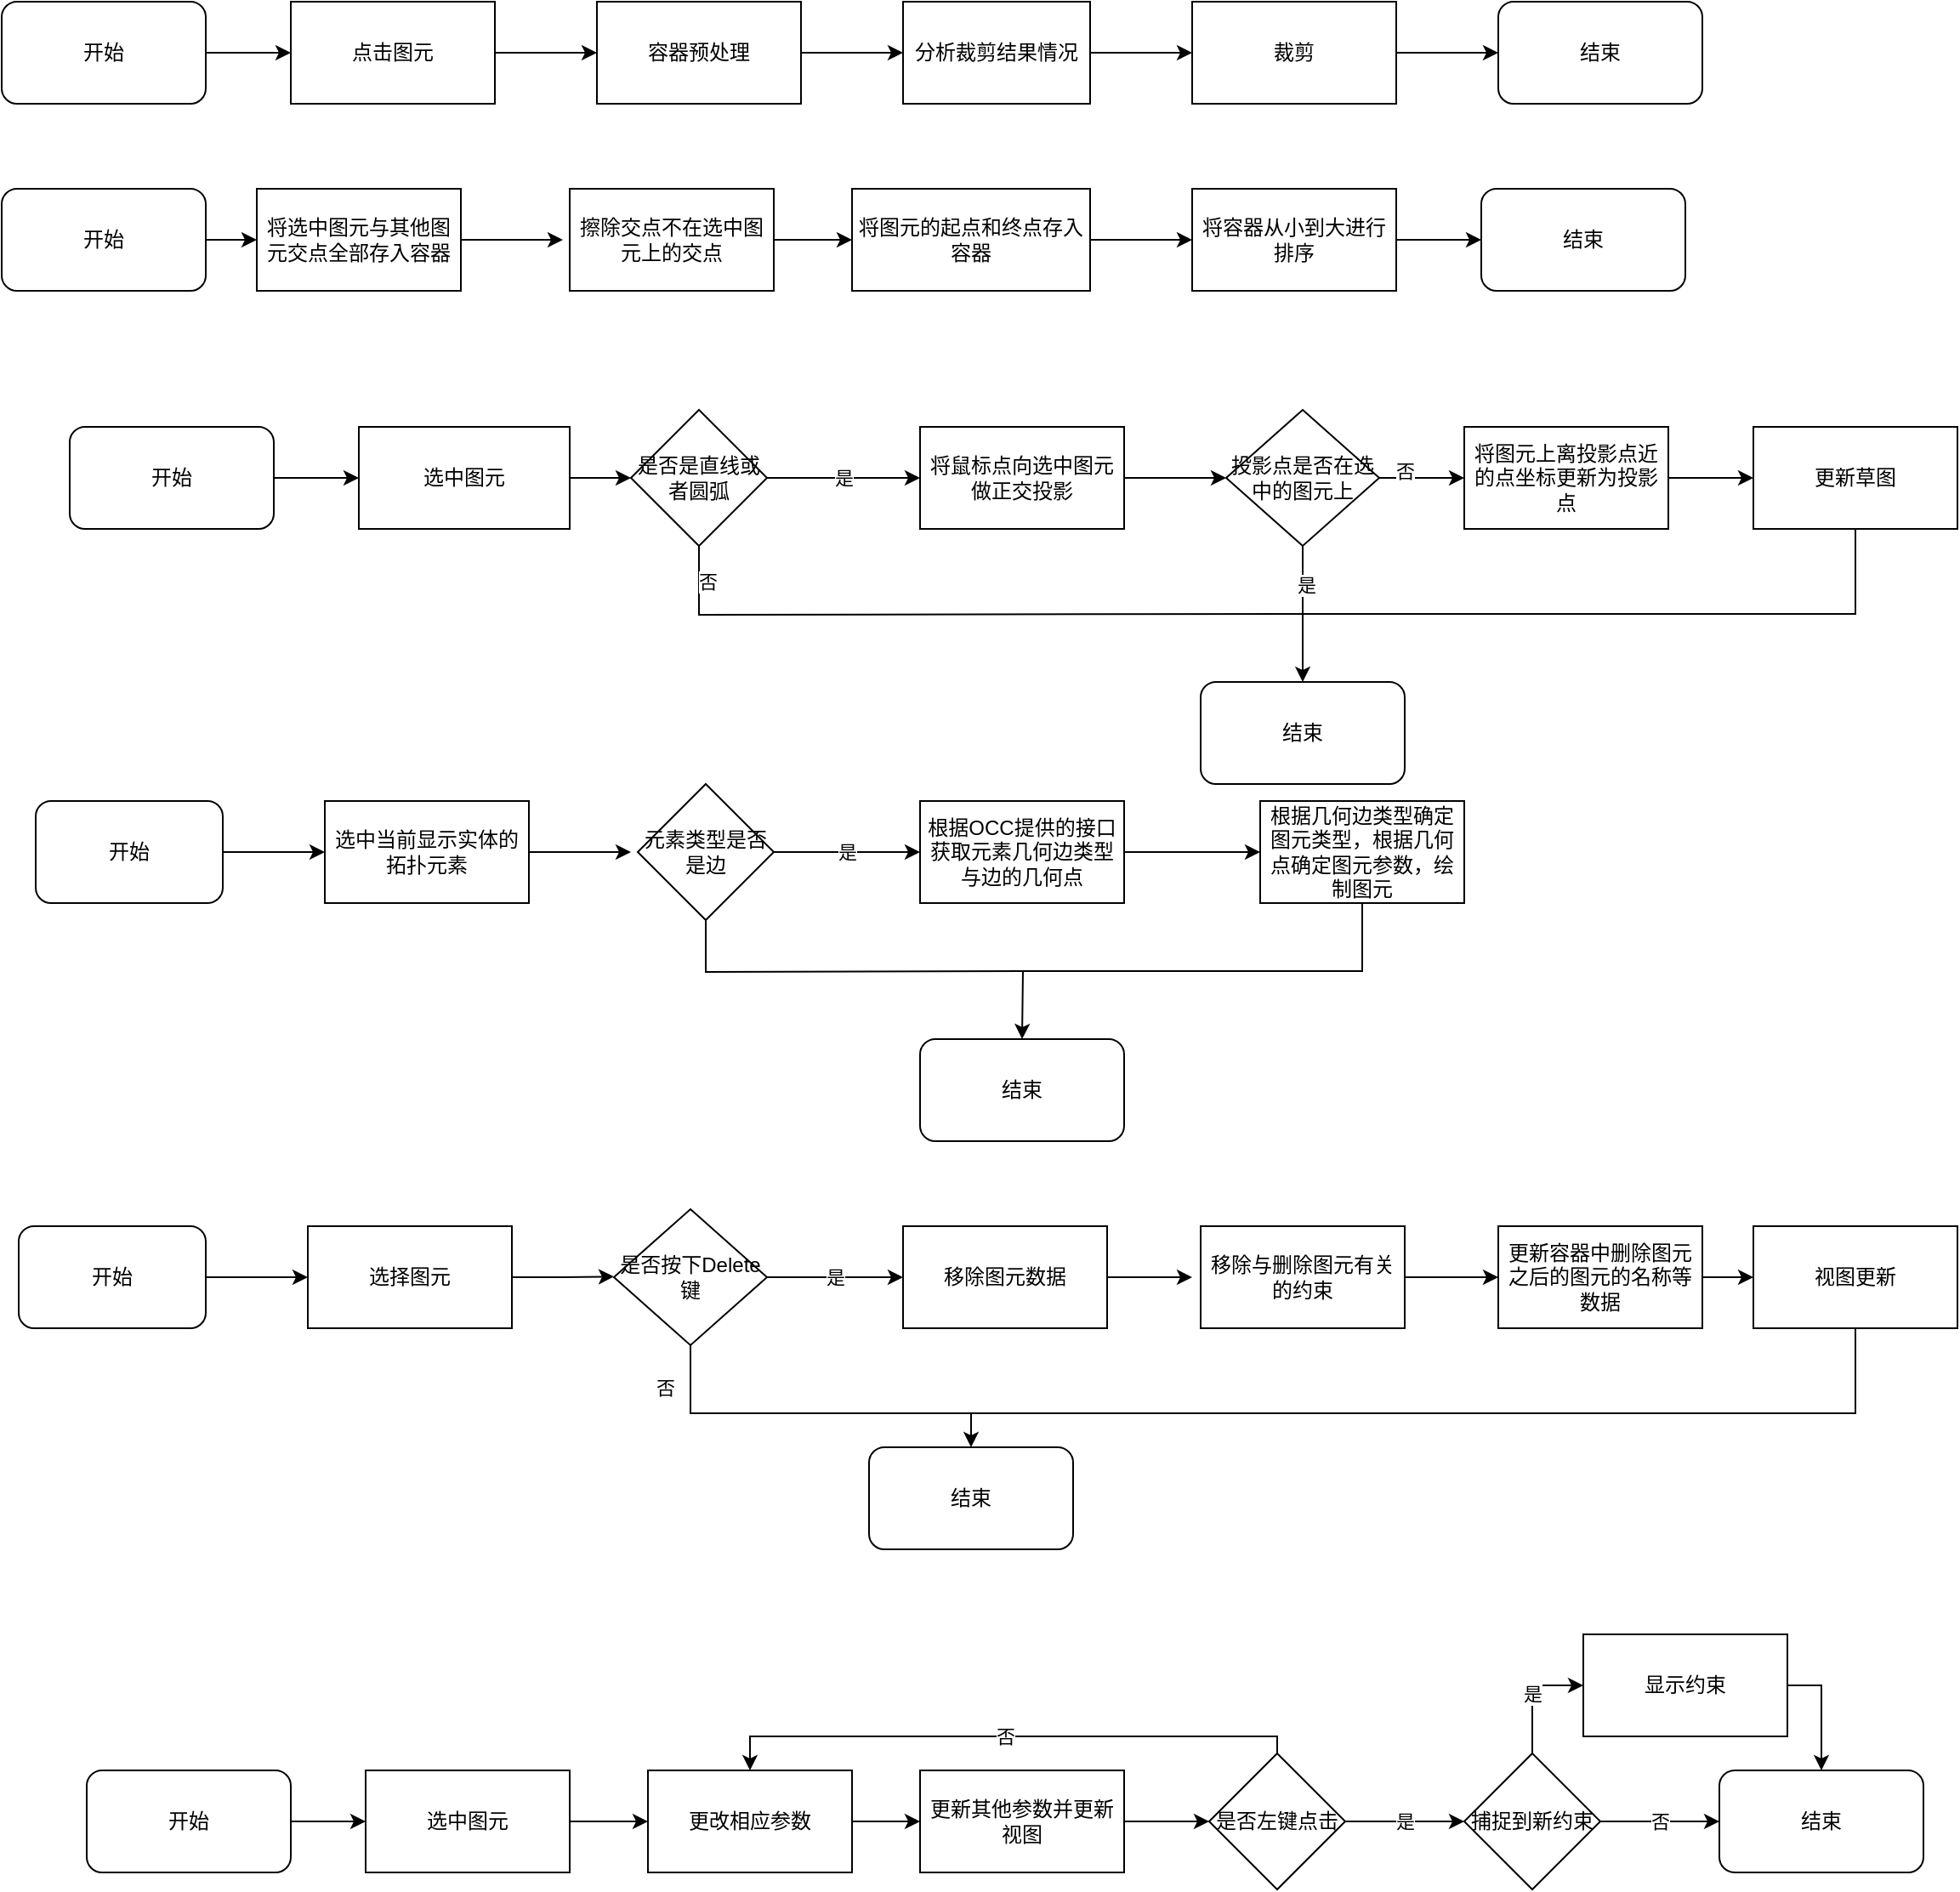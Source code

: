 <mxfile version="21.0.4" type="github">
  <diagram name="第 1 页" id="mJHwze7i6DlVu6vwDOK6">
    <mxGraphModel dx="1400" dy="820" grid="1" gridSize="10" guides="1" tooltips="1" connect="1" arrows="1" fold="1" page="1" pageScale="1" pageWidth="827" pageHeight="1169" math="0" shadow="0">
      <root>
        <mxCell id="0" />
        <mxCell id="1" parent="0" />
        <mxCell id="r2CdzehN_HjlSvo2RU6R-2" style="edgeStyle=orthogonalEdgeStyle;rounded=0;orthogonalLoop=1;jettySize=auto;html=1;exitX=1;exitY=0.5;exitDx=0;exitDy=0;" edge="1" parent="1" source="r2CdzehN_HjlSvo2RU6R-1">
          <mxGeometry relative="1" as="geometry">
            <mxPoint x="190" y="150" as="targetPoint" />
          </mxGeometry>
        </mxCell>
        <mxCell id="r2CdzehN_HjlSvo2RU6R-1" value="开始" style="rounded=1;whiteSpace=wrap;html=1;" vertex="1" parent="1">
          <mxGeometry x="20" y="120" width="120" height="60" as="geometry" />
        </mxCell>
        <mxCell id="r2CdzehN_HjlSvo2RU6R-3" value="点击图元" style="rounded=0;whiteSpace=wrap;html=1;" vertex="1" parent="1">
          <mxGeometry x="190" y="120" width="120" height="60" as="geometry" />
        </mxCell>
        <mxCell id="r2CdzehN_HjlSvo2RU6R-4" value="" style="endArrow=classic;html=1;rounded=0;exitX=1;exitY=0.5;exitDx=0;exitDy=0;" edge="1" parent="1" source="r2CdzehN_HjlSvo2RU6R-3">
          <mxGeometry width="50" height="50" relative="1" as="geometry">
            <mxPoint x="360" y="190" as="sourcePoint" />
            <mxPoint x="370" y="150" as="targetPoint" />
          </mxGeometry>
        </mxCell>
        <mxCell id="r2CdzehN_HjlSvo2RU6R-5" value="容器预处理" style="rounded=0;whiteSpace=wrap;html=1;" vertex="1" parent="1">
          <mxGeometry x="370" y="120" width="120" height="60" as="geometry" />
        </mxCell>
        <mxCell id="r2CdzehN_HjlSvo2RU6R-6" value="" style="endArrow=classic;html=1;rounded=0;exitX=1;exitY=0.5;exitDx=0;exitDy=0;" edge="1" parent="1" source="r2CdzehN_HjlSvo2RU6R-5">
          <mxGeometry width="50" height="50" relative="1" as="geometry">
            <mxPoint x="580" y="190" as="sourcePoint" />
            <mxPoint x="550" y="150" as="targetPoint" />
          </mxGeometry>
        </mxCell>
        <mxCell id="r2CdzehN_HjlSvo2RU6R-7" value="分析裁剪结果情况" style="rounded=0;whiteSpace=wrap;html=1;" vertex="1" parent="1">
          <mxGeometry x="550" y="120" width="110" height="60" as="geometry" />
        </mxCell>
        <mxCell id="r2CdzehN_HjlSvo2RU6R-8" value="" style="endArrow=classic;html=1;rounded=0;exitX=1;exitY=0.5;exitDx=0;exitDy=0;" edge="1" parent="1" source="r2CdzehN_HjlSvo2RU6R-7">
          <mxGeometry width="50" height="50" relative="1" as="geometry">
            <mxPoint x="680" y="180" as="sourcePoint" />
            <mxPoint x="720" y="150" as="targetPoint" />
          </mxGeometry>
        </mxCell>
        <mxCell id="r2CdzehN_HjlSvo2RU6R-9" value="裁剪" style="rounded=0;whiteSpace=wrap;html=1;" vertex="1" parent="1">
          <mxGeometry x="720" y="120" width="120" height="60" as="geometry" />
        </mxCell>
        <mxCell id="r2CdzehN_HjlSvo2RU6R-10" value="" style="endArrow=classic;html=1;rounded=0;exitX=1;exitY=0.5;exitDx=0;exitDy=0;" edge="1" parent="1" source="r2CdzehN_HjlSvo2RU6R-9">
          <mxGeometry width="50" height="50" relative="1" as="geometry">
            <mxPoint x="880" y="180" as="sourcePoint" />
            <mxPoint x="900" y="150" as="targetPoint" />
          </mxGeometry>
        </mxCell>
        <mxCell id="r2CdzehN_HjlSvo2RU6R-11" value="结束" style="rounded=1;whiteSpace=wrap;html=1;" vertex="1" parent="1">
          <mxGeometry x="890" y="230" width="120" height="60" as="geometry" />
        </mxCell>
        <mxCell id="r2CdzehN_HjlSvo2RU6R-12" value="开始" style="rounded=1;whiteSpace=wrap;html=1;" vertex="1" parent="1">
          <mxGeometry x="20" y="230" width="120" height="60" as="geometry" />
        </mxCell>
        <mxCell id="r2CdzehN_HjlSvo2RU6R-13" value="将选中图元与其他图元交点全部存入容器" style="rounded=0;whiteSpace=wrap;html=1;" vertex="1" parent="1">
          <mxGeometry x="170" y="230" width="120" height="60" as="geometry" />
        </mxCell>
        <mxCell id="r2CdzehN_HjlSvo2RU6R-14" value="擦除交点不在选中图元上的交点" style="rounded=0;whiteSpace=wrap;html=1;" vertex="1" parent="1">
          <mxGeometry x="354" y="230" width="120" height="60" as="geometry" />
        </mxCell>
        <mxCell id="r2CdzehN_HjlSvo2RU6R-15" value="将图元的起点和终点存入容器" style="rounded=0;whiteSpace=wrap;html=1;" vertex="1" parent="1">
          <mxGeometry x="520" y="230" width="140" height="60" as="geometry" />
        </mxCell>
        <mxCell id="r2CdzehN_HjlSvo2RU6R-16" value="将容器从小到大进行排序" style="rounded=0;whiteSpace=wrap;html=1;" vertex="1" parent="1">
          <mxGeometry x="720" y="230" width="120" height="60" as="geometry" />
        </mxCell>
        <mxCell id="r2CdzehN_HjlSvo2RU6R-18" value="" style="endArrow=classic;html=1;rounded=0;exitX=1;exitY=0.5;exitDx=0;exitDy=0;entryX=0;entryY=0.5;entryDx=0;entryDy=0;" edge="1" parent="1" source="r2CdzehN_HjlSvo2RU6R-12" target="r2CdzehN_HjlSvo2RU6R-13">
          <mxGeometry width="50" height="50" relative="1" as="geometry">
            <mxPoint y="310" as="sourcePoint" />
            <mxPoint x="50" y="260" as="targetPoint" />
          </mxGeometry>
        </mxCell>
        <mxCell id="r2CdzehN_HjlSvo2RU6R-19" value="" style="endArrow=classic;html=1;rounded=0;exitX=1;exitY=0.5;exitDx=0;exitDy=0;" edge="1" parent="1" source="r2CdzehN_HjlSvo2RU6R-13">
          <mxGeometry width="50" height="50" relative="1" as="geometry">
            <mxPoint x="310" y="390" as="sourcePoint" />
            <mxPoint x="350" y="260" as="targetPoint" />
          </mxGeometry>
        </mxCell>
        <mxCell id="r2CdzehN_HjlSvo2RU6R-20" value="" style="endArrow=classic;html=1;rounded=0;exitX=1;exitY=0.5;exitDx=0;exitDy=0;entryX=0;entryY=0.5;entryDx=0;entryDy=0;" edge="1" parent="1" source="r2CdzehN_HjlSvo2RU6R-14" target="r2CdzehN_HjlSvo2RU6R-15">
          <mxGeometry width="50" height="50" relative="1" as="geometry">
            <mxPoint x="460" y="380" as="sourcePoint" />
            <mxPoint x="510" y="330" as="targetPoint" />
          </mxGeometry>
        </mxCell>
        <mxCell id="r2CdzehN_HjlSvo2RU6R-21" value="" style="endArrow=classic;html=1;rounded=0;exitX=1;exitY=0.5;exitDx=0;exitDy=0;entryX=0;entryY=0.5;entryDx=0;entryDy=0;" edge="1" parent="1" source="r2CdzehN_HjlSvo2RU6R-15" target="r2CdzehN_HjlSvo2RU6R-16">
          <mxGeometry width="50" height="50" relative="1" as="geometry">
            <mxPoint x="670" y="260" as="sourcePoint" />
            <mxPoint x="810" y="320" as="targetPoint" />
          </mxGeometry>
        </mxCell>
        <mxCell id="r2CdzehN_HjlSvo2RU6R-22" value="" style="endArrow=classic;html=1;rounded=0;exitX=1;exitY=0.5;exitDx=0;exitDy=0;entryX=0;entryY=0.5;entryDx=0;entryDy=0;" edge="1" parent="1" source="r2CdzehN_HjlSvo2RU6R-16">
          <mxGeometry width="50" height="50" relative="1" as="geometry">
            <mxPoint x="730" y="390" as="sourcePoint" />
            <mxPoint x="890" y="260" as="targetPoint" />
          </mxGeometry>
        </mxCell>
        <mxCell id="r2CdzehN_HjlSvo2RU6R-23" value="结束" style="rounded=1;whiteSpace=wrap;html=1;" vertex="1" parent="1">
          <mxGeometry x="900" y="120" width="120" height="60" as="geometry" />
        </mxCell>
        <mxCell id="r2CdzehN_HjlSvo2RU6R-47" style="edgeStyle=orthogonalEdgeStyle;rounded=0;orthogonalLoop=1;jettySize=auto;html=1;exitX=1;exitY=0.5;exitDx=0;exitDy=0;" edge="1" parent="1" source="r2CdzehN_HjlSvo2RU6R-46">
          <mxGeometry relative="1" as="geometry">
            <mxPoint x="230" y="400" as="targetPoint" />
          </mxGeometry>
        </mxCell>
        <mxCell id="r2CdzehN_HjlSvo2RU6R-46" value="开始" style="rounded=1;whiteSpace=wrap;html=1;" vertex="1" parent="1">
          <mxGeometry x="60" y="370" width="120" height="60" as="geometry" />
        </mxCell>
        <mxCell id="r2CdzehN_HjlSvo2RU6R-49" style="edgeStyle=orthogonalEdgeStyle;rounded=0;orthogonalLoop=1;jettySize=auto;html=1;exitX=1;exitY=0.5;exitDx=0;exitDy=0;" edge="1" parent="1" source="r2CdzehN_HjlSvo2RU6R-48">
          <mxGeometry relative="1" as="geometry">
            <mxPoint x="390" y="400" as="targetPoint" />
          </mxGeometry>
        </mxCell>
        <mxCell id="r2CdzehN_HjlSvo2RU6R-48" value="选中图元" style="rounded=0;whiteSpace=wrap;html=1;" vertex="1" parent="1">
          <mxGeometry x="230" y="370" width="124" height="60" as="geometry" />
        </mxCell>
        <mxCell id="r2CdzehN_HjlSvo2RU6R-50" value="是否是直线或者圆弧" style="rhombus;whiteSpace=wrap;html=1;" vertex="1" parent="1">
          <mxGeometry x="390" y="360" width="80" height="80" as="geometry" />
        </mxCell>
        <mxCell id="r2CdzehN_HjlSvo2RU6R-52" value="是" style="endArrow=classic;html=1;rounded=0;exitX=1;exitY=0.5;exitDx=0;exitDy=0;" edge="1" parent="1" source="r2CdzehN_HjlSvo2RU6R-50">
          <mxGeometry width="50" height="50" relative="1" as="geometry">
            <mxPoint x="610" y="310" as="sourcePoint" />
            <mxPoint x="560" y="400" as="targetPoint" />
          </mxGeometry>
        </mxCell>
        <mxCell id="r2CdzehN_HjlSvo2RU6R-53" value="将鼠标点向选中图元做正交投影" style="rounded=0;whiteSpace=wrap;html=1;" vertex="1" parent="1">
          <mxGeometry x="560" y="370" width="120" height="60" as="geometry" />
        </mxCell>
        <mxCell id="r2CdzehN_HjlSvo2RU6R-54" value="" style="endArrow=classic;html=1;rounded=0;exitX=1;exitY=0.5;exitDx=0;exitDy=0;" edge="1" parent="1" source="r2CdzehN_HjlSvo2RU6R-53">
          <mxGeometry width="50" height="50" relative="1" as="geometry">
            <mxPoint x="610" y="390" as="sourcePoint" />
            <mxPoint x="740" y="400" as="targetPoint" />
          </mxGeometry>
        </mxCell>
        <mxCell id="r2CdzehN_HjlSvo2RU6R-55" value="投影点是否在选中的图元上" style="rhombus;whiteSpace=wrap;html=1;" vertex="1" parent="1">
          <mxGeometry x="740" y="360" width="90" height="80" as="geometry" />
        </mxCell>
        <mxCell id="r2CdzehN_HjlSvo2RU6R-56" value="" style="endArrow=classic;html=1;rounded=0;exitX=1;exitY=0.5;exitDx=0;exitDy=0;" edge="1" parent="1" source="r2CdzehN_HjlSvo2RU6R-55">
          <mxGeometry width="50" height="50" relative="1" as="geometry">
            <mxPoint x="610" y="380" as="sourcePoint" />
            <mxPoint x="880" y="400" as="targetPoint" />
          </mxGeometry>
        </mxCell>
        <mxCell id="r2CdzehN_HjlSvo2RU6R-57" value="否" style="edgeLabel;html=1;align=center;verticalAlign=middle;resizable=0;points=[];" vertex="1" connectable="0" parent="r2CdzehN_HjlSvo2RU6R-56">
          <mxGeometry x="-0.416" y="4" relative="1" as="geometry">
            <mxPoint as="offset" />
          </mxGeometry>
        </mxCell>
        <mxCell id="r2CdzehN_HjlSvo2RU6R-58" value="将图元上离投影点近的点坐标更新为投影点" style="rounded=0;whiteSpace=wrap;html=1;" vertex="1" parent="1">
          <mxGeometry x="880" y="370" width="120" height="60" as="geometry" />
        </mxCell>
        <mxCell id="r2CdzehN_HjlSvo2RU6R-60" value="更新草图" style="rounded=0;whiteSpace=wrap;html=1;" vertex="1" parent="1">
          <mxGeometry x="1050" y="370" width="120" height="60" as="geometry" />
        </mxCell>
        <mxCell id="r2CdzehN_HjlSvo2RU6R-62" value="" style="endArrow=classic;html=1;rounded=0;exitX=1;exitY=0.5;exitDx=0;exitDy=0;entryX=0;entryY=0.5;entryDx=0;entryDy=0;" edge="1" parent="1" source="r2CdzehN_HjlSvo2RU6R-58" target="r2CdzehN_HjlSvo2RU6R-60">
          <mxGeometry width="50" height="50" relative="1" as="geometry">
            <mxPoint x="980" y="530" as="sourcePoint" />
            <mxPoint x="1030" y="480" as="targetPoint" />
          </mxGeometry>
        </mxCell>
        <mxCell id="r2CdzehN_HjlSvo2RU6R-67" value="" style="endArrow=none;html=1;rounded=0;entryX=0.5;entryY=1;entryDx=0;entryDy=0;edgeStyle=orthogonalEdgeStyle;" edge="1" parent="1" target="r2CdzehN_HjlSvo2RU6R-60">
          <mxGeometry width="50" height="50" relative="1" as="geometry">
            <mxPoint x="780" y="480" as="sourcePoint" />
            <mxPoint x="1020" y="490" as="targetPoint" />
            <Array as="points">
              <mxPoint x="1110" y="480" />
            </Array>
          </mxGeometry>
        </mxCell>
        <mxCell id="r2CdzehN_HjlSvo2RU6R-68" value="" style="endArrow=none;html=1;rounded=0;entryX=0.5;entryY=1;entryDx=0;entryDy=0;edgeStyle=orthogonalEdgeStyle;" edge="1" parent="1" target="r2CdzehN_HjlSvo2RU6R-50">
          <mxGeometry width="50" height="50" relative="1" as="geometry">
            <mxPoint x="780" y="480" as="sourcePoint" />
            <mxPoint x="380" y="460" as="targetPoint" />
          </mxGeometry>
        </mxCell>
        <mxCell id="r2CdzehN_HjlSvo2RU6R-69" value="否" style="edgeLabel;html=1;align=center;verticalAlign=middle;resizable=0;points=[];" vertex="1" connectable="0" parent="r2CdzehN_HjlSvo2RU6R-68">
          <mxGeometry x="0.752" y="-3" relative="1" as="geometry">
            <mxPoint x="-3" y="-17" as="offset" />
          </mxGeometry>
        </mxCell>
        <mxCell id="r2CdzehN_HjlSvo2RU6R-70" value="结束" style="rounded=1;whiteSpace=wrap;html=1;" vertex="1" parent="1">
          <mxGeometry x="725" y="520" width="120" height="60" as="geometry" />
        </mxCell>
        <mxCell id="r2CdzehN_HjlSvo2RU6R-72" value="" style="endArrow=classic;html=1;rounded=0;exitX=0.5;exitY=1;exitDx=0;exitDy=0;entryX=0.5;entryY=0;entryDx=0;entryDy=0;" edge="1" parent="1" source="r2CdzehN_HjlSvo2RU6R-55" target="r2CdzehN_HjlSvo2RU6R-70">
          <mxGeometry width="50" height="50" relative="1" as="geometry">
            <mxPoint x="860" y="570" as="sourcePoint" />
            <mxPoint x="910" y="520" as="targetPoint" />
          </mxGeometry>
        </mxCell>
        <mxCell id="r2CdzehN_HjlSvo2RU6R-73" value="是" style="edgeLabel;html=1;align=center;verticalAlign=middle;resizable=0;points=[];" vertex="1" connectable="0" parent="r2CdzehN_HjlSvo2RU6R-72">
          <mxGeometry x="-0.43" y="2" relative="1" as="geometry">
            <mxPoint as="offset" />
          </mxGeometry>
        </mxCell>
        <mxCell id="r2CdzehN_HjlSvo2RU6R-74" value="开始" style="rounded=1;whiteSpace=wrap;html=1;" vertex="1" parent="1">
          <mxGeometry x="40" y="590" width="110" height="60" as="geometry" />
        </mxCell>
        <mxCell id="r2CdzehN_HjlSvo2RU6R-75" value="" style="endArrow=classic;html=1;rounded=0;exitX=1;exitY=0.5;exitDx=0;exitDy=0;" edge="1" parent="1" source="r2CdzehN_HjlSvo2RU6R-74">
          <mxGeometry width="50" height="50" relative="1" as="geometry">
            <mxPoint x="220" y="650" as="sourcePoint" />
            <mxPoint x="210" y="620" as="targetPoint" />
          </mxGeometry>
        </mxCell>
        <mxCell id="r2CdzehN_HjlSvo2RU6R-76" value="选中当前显示实体的拓扑元素" style="rounded=0;whiteSpace=wrap;html=1;" vertex="1" parent="1">
          <mxGeometry x="210" y="590" width="120" height="60" as="geometry" />
        </mxCell>
        <mxCell id="r2CdzehN_HjlSvo2RU6R-77" value="" style="endArrow=classic;html=1;rounded=0;exitX=1;exitY=0.5;exitDx=0;exitDy=0;" edge="1" parent="1" source="r2CdzehN_HjlSvo2RU6R-76">
          <mxGeometry width="50" height="50" relative="1" as="geometry">
            <mxPoint x="370" y="640" as="sourcePoint" />
            <mxPoint x="390" y="620" as="targetPoint" />
          </mxGeometry>
        </mxCell>
        <mxCell id="r2CdzehN_HjlSvo2RU6R-78" value="元素类型是否是边" style="rhombus;whiteSpace=wrap;html=1;" vertex="1" parent="1">
          <mxGeometry x="394" y="580" width="80" height="80" as="geometry" />
        </mxCell>
        <mxCell id="r2CdzehN_HjlSvo2RU6R-79" value="是" style="endArrow=classic;html=1;rounded=0;exitX=1;exitY=0.5;exitDx=0;exitDy=0;" edge="1" parent="1" source="r2CdzehN_HjlSvo2RU6R-78">
          <mxGeometry width="50" height="50" relative="1" as="geometry">
            <mxPoint x="540" y="670" as="sourcePoint" />
            <mxPoint x="560" y="620" as="targetPoint" />
          </mxGeometry>
        </mxCell>
        <mxCell id="r2CdzehN_HjlSvo2RU6R-80" value="根据OCC提供的接口获取元素几何边类型与边的几何点" style="rounded=0;whiteSpace=wrap;html=1;" vertex="1" parent="1">
          <mxGeometry x="560" y="590" width="120" height="60" as="geometry" />
        </mxCell>
        <mxCell id="r2CdzehN_HjlSvo2RU6R-81" value="" style="endArrow=classic;html=1;rounded=0;exitX=1;exitY=0.5;exitDx=0;exitDy=0;" edge="1" parent="1" source="r2CdzehN_HjlSvo2RU6R-80">
          <mxGeometry width="50" height="50" relative="1" as="geometry">
            <mxPoint x="740" y="710" as="sourcePoint" />
            <mxPoint x="760" y="620" as="targetPoint" />
          </mxGeometry>
        </mxCell>
        <mxCell id="r2CdzehN_HjlSvo2RU6R-84" style="edgeStyle=orthogonalEdgeStyle;rounded=0;orthogonalLoop=1;jettySize=auto;html=1;exitX=0.5;exitY=1;exitDx=0;exitDy=0;" edge="1" parent="1" source="r2CdzehN_HjlSvo2RU6R-82">
          <mxGeometry relative="1" as="geometry">
            <mxPoint x="620" y="730" as="targetPoint" />
          </mxGeometry>
        </mxCell>
        <mxCell id="r2CdzehN_HjlSvo2RU6R-82" value="根据几何边类型确定图元类型，根据几何点确定图元参数，绘制图元" style="rounded=0;whiteSpace=wrap;html=1;" vertex="1" parent="1">
          <mxGeometry x="760" y="590" width="120" height="60" as="geometry" />
        </mxCell>
        <mxCell id="r2CdzehN_HjlSvo2RU6R-85" value="" style="endArrow=none;html=1;rounded=0;entryX=0.5;entryY=1;entryDx=0;entryDy=0;edgeStyle=orthogonalEdgeStyle;" edge="1" parent="1" target="r2CdzehN_HjlSvo2RU6R-78">
          <mxGeometry width="50" height="50" relative="1" as="geometry">
            <mxPoint x="620" y="690" as="sourcePoint" />
            <mxPoint x="450" y="730" as="targetPoint" />
          </mxGeometry>
        </mxCell>
        <mxCell id="r2CdzehN_HjlSvo2RU6R-86" value="结束" style="rounded=1;whiteSpace=wrap;html=1;" vertex="1" parent="1">
          <mxGeometry x="560" y="730" width="120" height="60" as="geometry" />
        </mxCell>
        <mxCell id="r2CdzehN_HjlSvo2RU6R-87" value="开始" style="rounded=1;whiteSpace=wrap;html=1;" vertex="1" parent="1">
          <mxGeometry x="30" y="840" width="110" height="60" as="geometry" />
        </mxCell>
        <mxCell id="r2CdzehN_HjlSvo2RU6R-88" value="" style="endArrow=classic;html=1;rounded=0;exitX=1;exitY=0.5;exitDx=0;exitDy=0;" edge="1" parent="1" source="r2CdzehN_HjlSvo2RU6R-87">
          <mxGeometry width="50" height="50" relative="1" as="geometry">
            <mxPoint x="220" y="890" as="sourcePoint" />
            <mxPoint x="200" y="870" as="targetPoint" />
          </mxGeometry>
        </mxCell>
        <mxCell id="r2CdzehN_HjlSvo2RU6R-90" style="edgeStyle=orthogonalEdgeStyle;rounded=0;orthogonalLoop=1;jettySize=auto;html=1;exitX=1;exitY=0.5;exitDx=0;exitDy=0;" edge="1" parent="1" source="r2CdzehN_HjlSvo2RU6R-89">
          <mxGeometry relative="1" as="geometry">
            <mxPoint x="380" y="869.667" as="targetPoint" />
          </mxGeometry>
        </mxCell>
        <mxCell id="r2CdzehN_HjlSvo2RU6R-89" value="选择图元" style="rounded=0;whiteSpace=wrap;html=1;" vertex="1" parent="1">
          <mxGeometry x="200" y="840" width="120" height="60" as="geometry" />
        </mxCell>
        <mxCell id="r2CdzehN_HjlSvo2RU6R-91" value="是否按下Delete键" style="rhombus;whiteSpace=wrap;html=1;" vertex="1" parent="1">
          <mxGeometry x="380" y="830" width="90" height="80" as="geometry" />
        </mxCell>
        <mxCell id="r2CdzehN_HjlSvo2RU6R-92" value="是" style="endArrow=classic;html=1;rounded=0;exitX=1;exitY=0.5;exitDx=0;exitDy=0;" edge="1" parent="1" source="r2CdzehN_HjlSvo2RU6R-91">
          <mxGeometry width="50" height="50" relative="1" as="geometry">
            <mxPoint x="540" y="900" as="sourcePoint" />
            <mxPoint x="550" y="870" as="targetPoint" />
          </mxGeometry>
        </mxCell>
        <mxCell id="r2CdzehN_HjlSvo2RU6R-93" value="移除图元数据" style="rounded=0;whiteSpace=wrap;html=1;" vertex="1" parent="1">
          <mxGeometry x="550" y="840" width="120" height="60" as="geometry" />
        </mxCell>
        <mxCell id="r2CdzehN_HjlSvo2RU6R-94" value="" style="endArrow=classic;html=1;rounded=0;exitX=1;exitY=0.5;exitDx=0;exitDy=0;" edge="1" parent="1" source="r2CdzehN_HjlSvo2RU6R-93">
          <mxGeometry width="50" height="50" relative="1" as="geometry">
            <mxPoint x="690" y="880" as="sourcePoint" />
            <mxPoint x="720" y="870" as="targetPoint" />
          </mxGeometry>
        </mxCell>
        <mxCell id="r2CdzehN_HjlSvo2RU6R-95" value="移除与删除图元有关的约束" style="rounded=0;whiteSpace=wrap;html=1;" vertex="1" parent="1">
          <mxGeometry x="725" y="840" width="120" height="60" as="geometry" />
        </mxCell>
        <mxCell id="r2CdzehN_HjlSvo2RU6R-96" value="" style="endArrow=classic;html=1;rounded=0;exitX=1;exitY=0.5;exitDx=0;exitDy=0;" edge="1" parent="1" source="r2CdzehN_HjlSvo2RU6R-95">
          <mxGeometry width="50" height="50" relative="1" as="geometry">
            <mxPoint x="870" y="890" as="sourcePoint" />
            <mxPoint x="900" y="870" as="targetPoint" />
          </mxGeometry>
        </mxCell>
        <mxCell id="r2CdzehN_HjlSvo2RU6R-97" value="更新容器中删除图元之后的图元的名称等数据" style="rounded=0;whiteSpace=wrap;html=1;" vertex="1" parent="1">
          <mxGeometry x="900" y="840" width="120" height="60" as="geometry" />
        </mxCell>
        <mxCell id="r2CdzehN_HjlSvo2RU6R-98" value="" style="endArrow=classic;html=1;rounded=0;exitX=1;exitY=0.5;exitDx=0;exitDy=0;" edge="1" parent="1" source="r2CdzehN_HjlSvo2RU6R-97">
          <mxGeometry width="50" height="50" relative="1" as="geometry">
            <mxPoint x="970" y="1090" as="sourcePoint" />
            <mxPoint x="1050" y="870" as="targetPoint" />
          </mxGeometry>
        </mxCell>
        <mxCell id="r2CdzehN_HjlSvo2RU6R-99" value="视图更新" style="rounded=0;whiteSpace=wrap;html=1;" vertex="1" parent="1">
          <mxGeometry x="1050" y="840" width="120" height="60" as="geometry" />
        </mxCell>
        <mxCell id="r2CdzehN_HjlSvo2RU6R-100" value="" style="endArrow=classic;html=1;rounded=0;exitX=0.5;exitY=1;exitDx=0;exitDy=0;edgeStyle=orthogonalEdgeStyle;" edge="1" parent="1" source="r2CdzehN_HjlSvo2RU6R-99">
          <mxGeometry width="50" height="50" relative="1" as="geometry">
            <mxPoint x="1130" y="1030" as="sourcePoint" />
            <mxPoint x="590" y="970" as="targetPoint" />
            <Array as="points">
              <mxPoint x="1110" y="950" />
              <mxPoint x="590" y="950" />
            </Array>
          </mxGeometry>
        </mxCell>
        <mxCell id="r2CdzehN_HjlSvo2RU6R-102" value="结束" style="rounded=1;whiteSpace=wrap;html=1;" vertex="1" parent="1">
          <mxGeometry x="530" y="970" width="120" height="60" as="geometry" />
        </mxCell>
        <mxCell id="r2CdzehN_HjlSvo2RU6R-103" value="" style="endArrow=none;html=1;rounded=0;exitX=0.5;exitY=1;exitDx=0;exitDy=0;edgeStyle=orthogonalEdgeStyle;" edge="1" parent="1" source="r2CdzehN_HjlSvo2RU6R-91">
          <mxGeometry width="50" height="50" relative="1" as="geometry">
            <mxPoint x="430" y="1110" as="sourcePoint" />
            <mxPoint x="590" y="960" as="targetPoint" />
            <Array as="points">
              <mxPoint x="425" y="950" />
              <mxPoint x="590" y="950" />
            </Array>
          </mxGeometry>
        </mxCell>
        <mxCell id="r2CdzehN_HjlSvo2RU6R-104" value="否" style="edgeLabel;html=1;align=center;verticalAlign=middle;resizable=0;points=[];" vertex="1" connectable="0" parent="r2CdzehN_HjlSvo2RU6R-103">
          <mxGeometry x="-0.34" y="-2" relative="1" as="geometry">
            <mxPoint x="-46" y="-17" as="offset" />
          </mxGeometry>
        </mxCell>
        <mxCell id="r2CdzehN_HjlSvo2RU6R-105" value="开始" style="rounded=1;whiteSpace=wrap;html=1;" vertex="1" parent="1">
          <mxGeometry x="70" y="1160" width="120" height="60" as="geometry" />
        </mxCell>
        <mxCell id="r2CdzehN_HjlSvo2RU6R-106" value="" style="endArrow=classic;html=1;rounded=0;exitX=1;exitY=0.5;exitDx=0;exitDy=0;entryX=0;entryY=0.5;entryDx=0;entryDy=0;" edge="1" parent="1" source="r2CdzehN_HjlSvo2RU6R-105" target="r2CdzehN_HjlSvo2RU6R-107">
          <mxGeometry width="50" height="50" relative="1" as="geometry">
            <mxPoint x="240" y="1260" as="sourcePoint" />
            <mxPoint x="200" y="1190" as="targetPoint" />
          </mxGeometry>
        </mxCell>
        <mxCell id="r2CdzehN_HjlSvo2RU6R-107" value="选中图元" style="rounded=0;whiteSpace=wrap;html=1;" vertex="1" parent="1">
          <mxGeometry x="234" y="1160" width="120" height="60" as="geometry" />
        </mxCell>
        <mxCell id="r2CdzehN_HjlSvo2RU6R-108" value="" style="endArrow=classic;html=1;rounded=0;exitX=1;exitY=0.5;exitDx=0;exitDy=0;" edge="1" parent="1" source="r2CdzehN_HjlSvo2RU6R-107">
          <mxGeometry width="50" height="50" relative="1" as="geometry">
            <mxPoint x="420" y="1200" as="sourcePoint" />
            <mxPoint x="400" y="1190" as="targetPoint" />
          </mxGeometry>
        </mxCell>
        <mxCell id="r2CdzehN_HjlSvo2RU6R-109" value="更改相应参数" style="rounded=0;whiteSpace=wrap;html=1;" vertex="1" parent="1">
          <mxGeometry x="400" y="1160" width="120" height="60" as="geometry" />
        </mxCell>
        <mxCell id="r2CdzehN_HjlSvo2RU6R-111" value="是否左键点击" style="rhombus;whiteSpace=wrap;html=1;" vertex="1" parent="1">
          <mxGeometry x="730" y="1150" width="80" height="80" as="geometry" />
        </mxCell>
        <mxCell id="r2CdzehN_HjlSvo2RU6R-112" value="是" style="endArrow=classic;html=1;rounded=0;exitX=1;exitY=0.5;exitDx=0;exitDy=0;" edge="1" parent="1" source="r2CdzehN_HjlSvo2RU6R-111">
          <mxGeometry width="50" height="50" relative="1" as="geometry">
            <mxPoint x="720" y="1210" as="sourcePoint" />
            <mxPoint x="880" y="1190" as="targetPoint" />
          </mxGeometry>
        </mxCell>
        <mxCell id="r2CdzehN_HjlSvo2RU6R-115" value="否" style="endArrow=classic;html=1;rounded=0;exitX=0.5;exitY=0;exitDx=0;exitDy=0;edgeStyle=orthogonalEdgeStyle;entryX=0.5;entryY=0;entryDx=0;entryDy=0;" edge="1" parent="1" source="r2CdzehN_HjlSvo2RU6R-111" target="r2CdzehN_HjlSvo2RU6R-109">
          <mxGeometry width="50" height="50" relative="1" as="geometry">
            <mxPoint x="650" y="1130" as="sourcePoint" />
            <mxPoint x="700" y="1080" as="targetPoint" />
            <Array as="points">
              <mxPoint x="770" y="1140" />
              <mxPoint x="460" y="1140" />
            </Array>
          </mxGeometry>
        </mxCell>
        <mxCell id="r2CdzehN_HjlSvo2RU6R-118" value="更新其他参数并更新视图" style="rounded=0;whiteSpace=wrap;html=1;" vertex="1" parent="1">
          <mxGeometry x="560" y="1160" width="120" height="60" as="geometry" />
        </mxCell>
        <mxCell id="r2CdzehN_HjlSvo2RU6R-120" value="" style="endArrow=classic;html=1;rounded=0;exitX=1;exitY=0.5;exitDx=0;exitDy=0;entryX=0;entryY=0.5;entryDx=0;entryDy=0;" edge="1" parent="1" source="r2CdzehN_HjlSvo2RU6R-109" target="r2CdzehN_HjlSvo2RU6R-118">
          <mxGeometry width="50" height="50" relative="1" as="geometry">
            <mxPoint x="570" y="1330" as="sourcePoint" />
            <mxPoint x="620" y="1280" as="targetPoint" />
          </mxGeometry>
        </mxCell>
        <mxCell id="r2CdzehN_HjlSvo2RU6R-121" value="" style="endArrow=classic;html=1;rounded=0;exitX=1;exitY=0.5;exitDx=0;exitDy=0;entryX=0;entryY=0.5;entryDx=0;entryDy=0;" edge="1" parent="1" source="r2CdzehN_HjlSvo2RU6R-118" target="r2CdzehN_HjlSvo2RU6R-111">
          <mxGeometry width="50" height="50" relative="1" as="geometry">
            <mxPoint x="710" y="1330" as="sourcePoint" />
            <mxPoint x="760" y="1280" as="targetPoint" />
          </mxGeometry>
        </mxCell>
        <mxCell id="r2CdzehN_HjlSvo2RU6R-123" value="捕捉到新约束" style="rhombus;whiteSpace=wrap;html=1;" vertex="1" parent="1">
          <mxGeometry x="880" y="1150" width="80" height="80" as="geometry" />
        </mxCell>
        <mxCell id="r2CdzehN_HjlSvo2RU6R-125" value="结束" style="rounded=1;whiteSpace=wrap;html=1;" vertex="1" parent="1">
          <mxGeometry x="1030" y="1160" width="120" height="60" as="geometry" />
        </mxCell>
        <mxCell id="r2CdzehN_HjlSvo2RU6R-126" value="否" style="endArrow=classic;html=1;rounded=0;exitX=1;exitY=0.5;exitDx=0;exitDy=0;entryX=0;entryY=0.5;entryDx=0;entryDy=0;" edge="1" parent="1" source="r2CdzehN_HjlSvo2RU6R-123" target="r2CdzehN_HjlSvo2RU6R-125">
          <mxGeometry width="50" height="50" relative="1" as="geometry">
            <mxPoint x="930" y="1320" as="sourcePoint" />
            <mxPoint x="980" y="1270" as="targetPoint" />
          </mxGeometry>
        </mxCell>
        <mxCell id="r2CdzehN_HjlSvo2RU6R-129" value="是" style="endArrow=classic;html=1;rounded=0;exitX=0.5;exitY=0;exitDx=0;exitDy=0;edgeStyle=orthogonalEdgeStyle;entryX=0;entryY=0.5;entryDx=0;entryDy=0;" edge="1" parent="1" source="r2CdzehN_HjlSvo2RU6R-123" target="r2CdzehN_HjlSvo2RU6R-130">
          <mxGeometry width="50" height="50" relative="1" as="geometry">
            <mxPoint x="890" y="1110" as="sourcePoint" />
            <mxPoint x="940" y="1060" as="targetPoint" />
          </mxGeometry>
        </mxCell>
        <mxCell id="r2CdzehN_HjlSvo2RU6R-130" value="显示约束" style="rounded=0;whiteSpace=wrap;html=1;" vertex="1" parent="1">
          <mxGeometry x="950" y="1080" width="120" height="60" as="geometry" />
        </mxCell>
        <mxCell id="r2CdzehN_HjlSvo2RU6R-131" value="" style="endArrow=classic;html=1;rounded=0;exitX=1;exitY=0.5;exitDx=0;exitDy=0;edgeStyle=orthogonalEdgeStyle;entryX=0.5;entryY=0;entryDx=0;entryDy=0;" edge="1" parent="1" source="r2CdzehN_HjlSvo2RU6R-130" target="r2CdzehN_HjlSvo2RU6R-125">
          <mxGeometry width="50" height="50" relative="1" as="geometry">
            <mxPoint x="1070" y="1100" as="sourcePoint" />
            <mxPoint x="1110" y="1050" as="targetPoint" />
          </mxGeometry>
        </mxCell>
      </root>
    </mxGraphModel>
  </diagram>
</mxfile>
